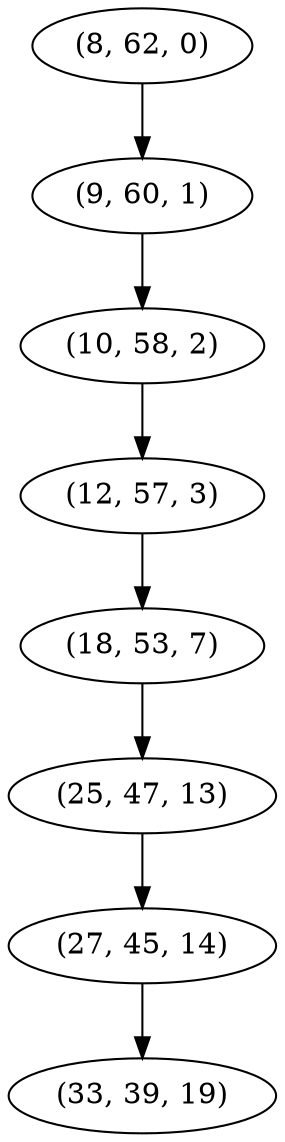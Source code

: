 digraph tree {
    "(8, 62, 0)";
    "(9, 60, 1)";
    "(10, 58, 2)";
    "(12, 57, 3)";
    "(18, 53, 7)";
    "(25, 47, 13)";
    "(27, 45, 14)";
    "(33, 39, 19)";
    "(8, 62, 0)" -> "(9, 60, 1)";
    "(9, 60, 1)" -> "(10, 58, 2)";
    "(10, 58, 2)" -> "(12, 57, 3)";
    "(12, 57, 3)" -> "(18, 53, 7)";
    "(18, 53, 7)" -> "(25, 47, 13)";
    "(25, 47, 13)" -> "(27, 45, 14)";
    "(27, 45, 14)" -> "(33, 39, 19)";
}
